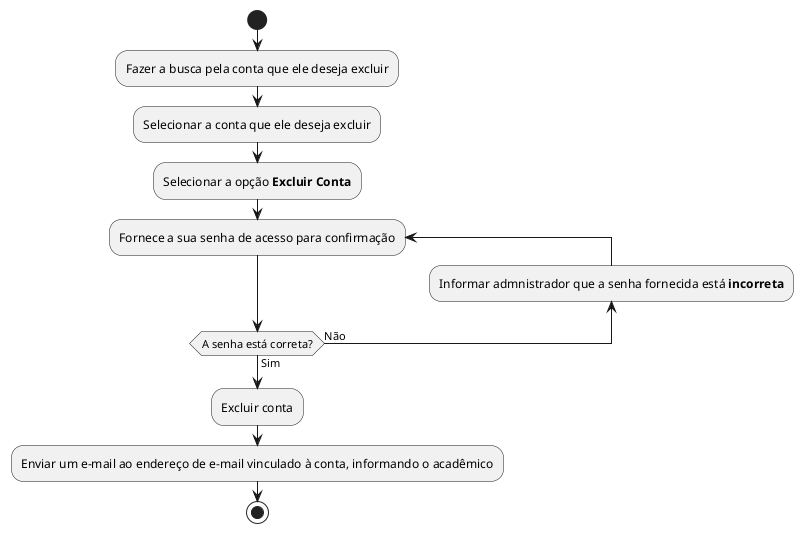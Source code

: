 @startuml excluir-conta

start
:Fazer a busca pela conta que ele deseja excluir;
:Selecionar a conta que ele deseja excluir;
:Selecionar a opção **Excluir Conta**;
repeat :Fornece a sua senha de acesso para confirmação;
backward :Informar admnistrador que a senha fornecida está **incorreta**;
repeat while (A senha está correta?) is (Não) not (Sim)
:Excluir conta;
:Enviar um e-mail ao endereço de e-mail vinculado à conta, informando o acadêmico;
stop

@enduml